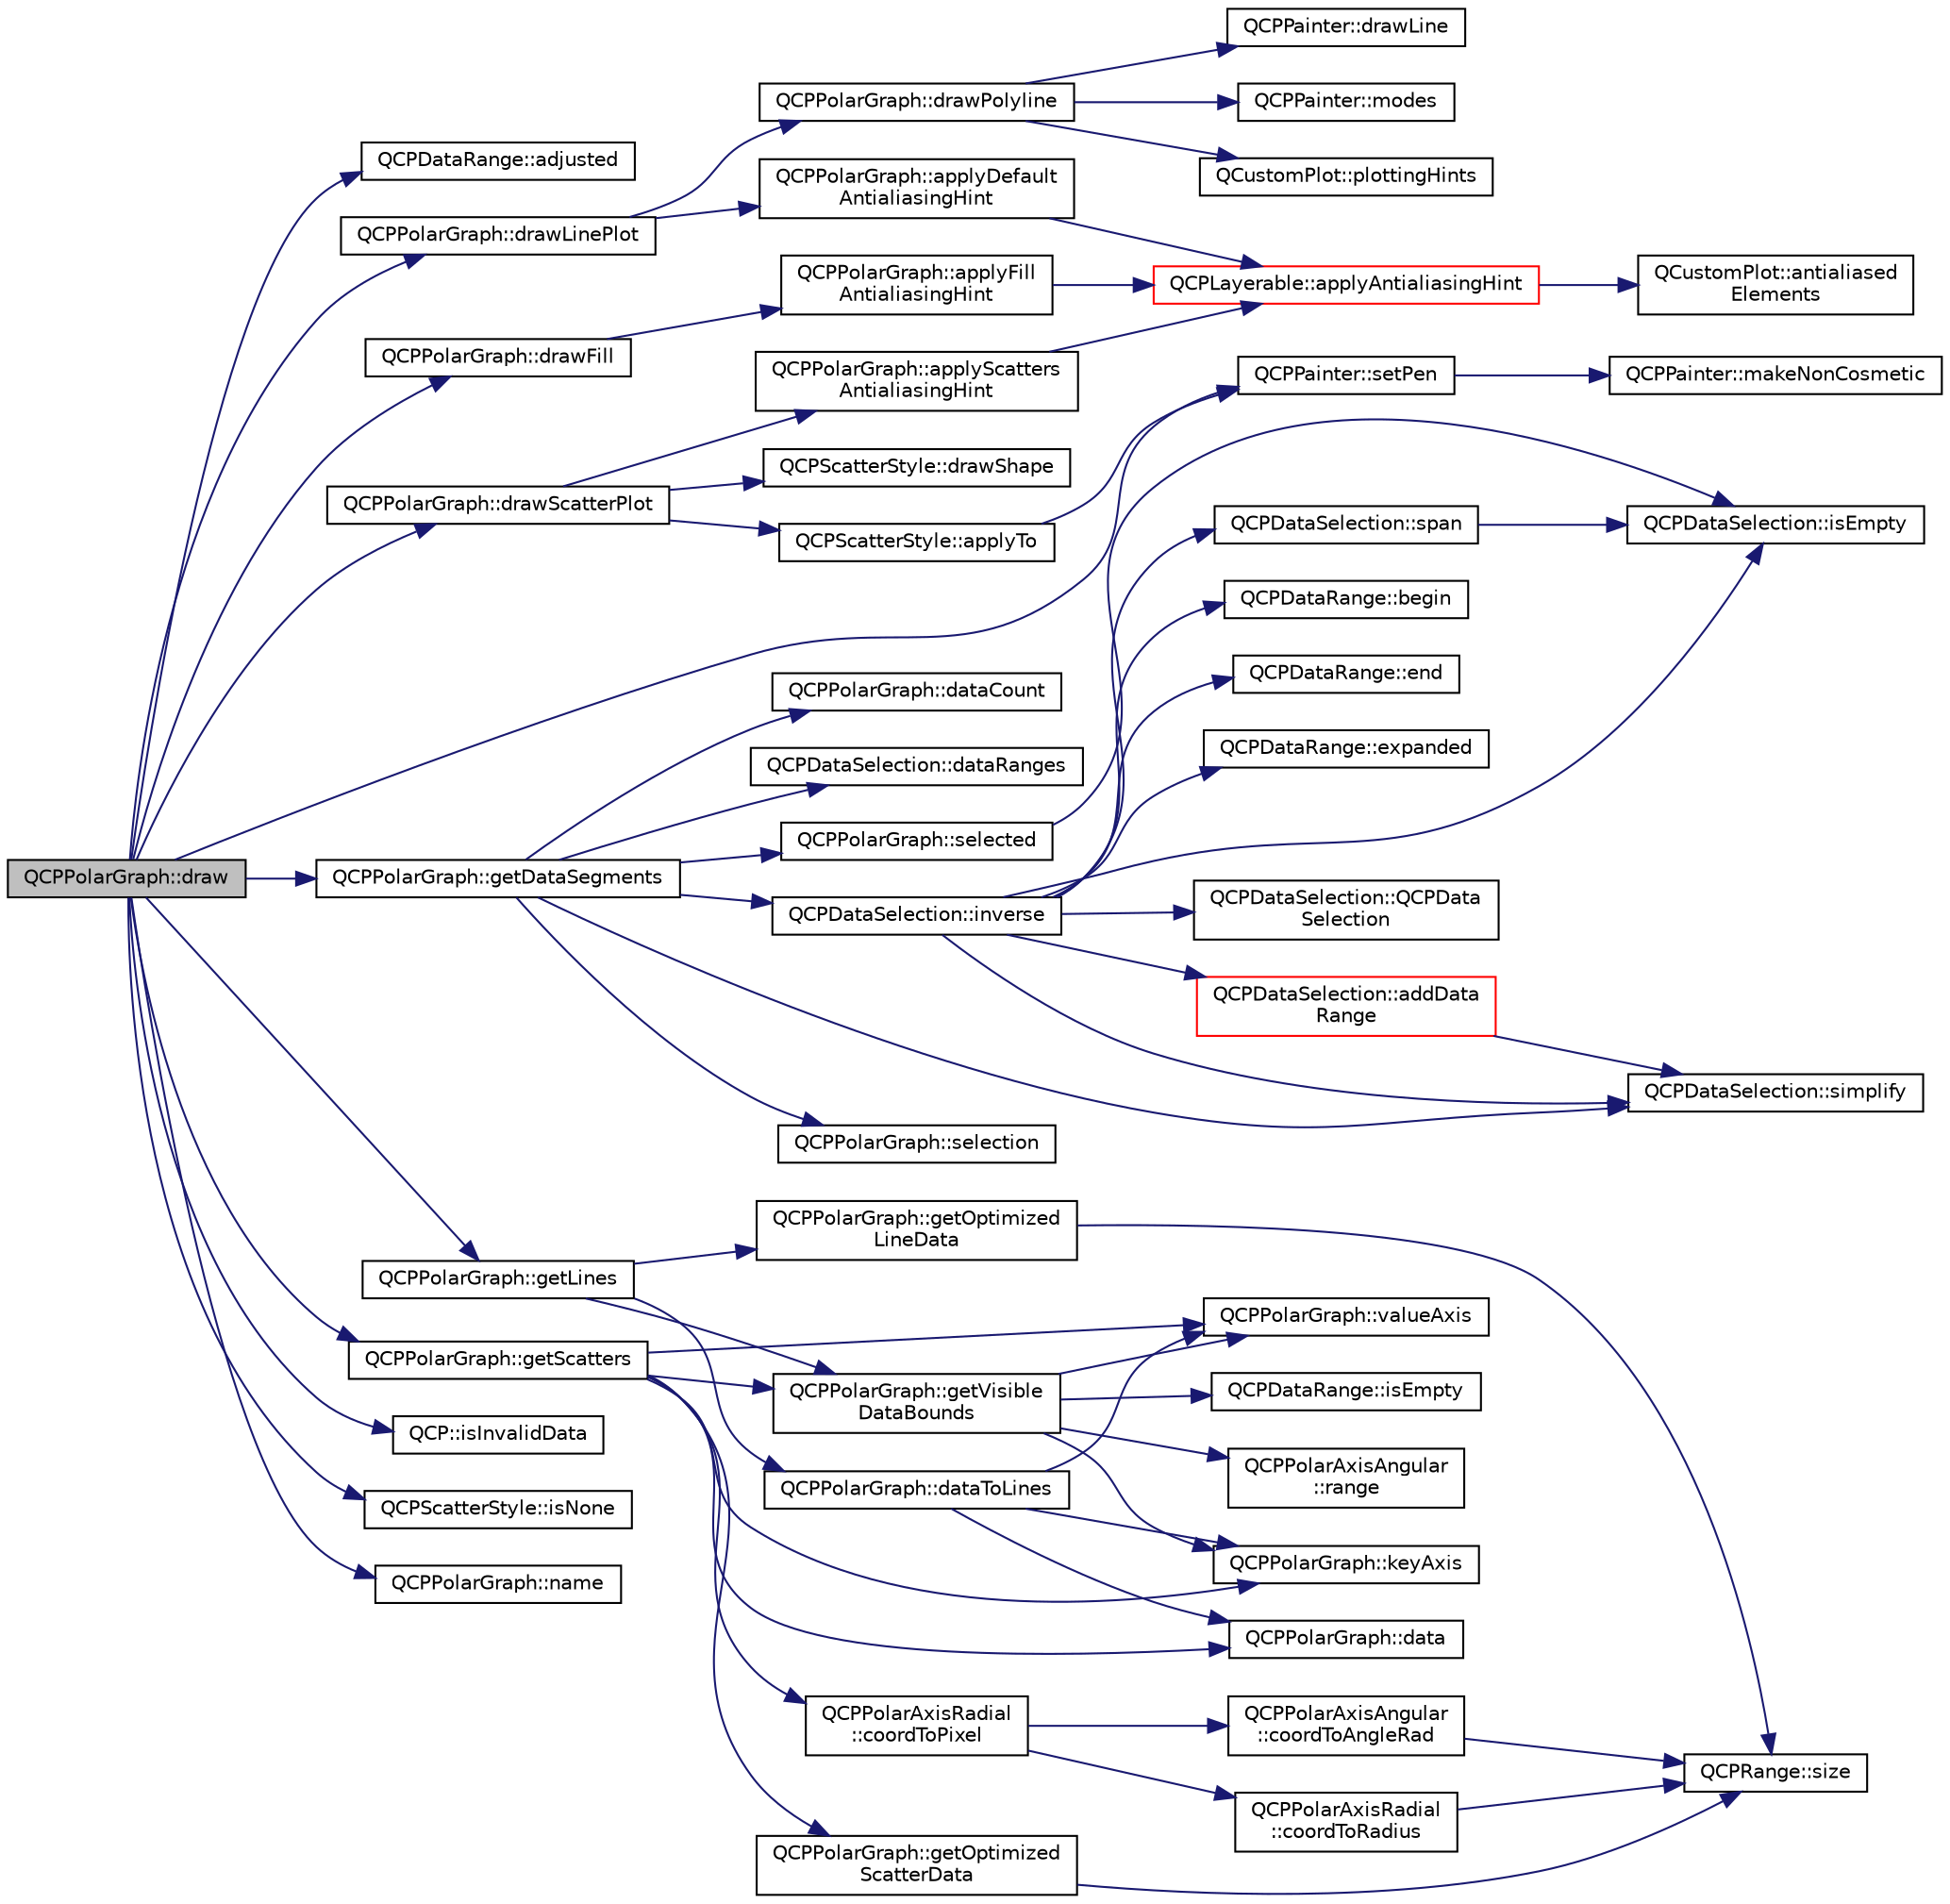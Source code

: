 digraph "QCPPolarGraph::draw"
{
 // LATEX_PDF_SIZE
  edge [fontname="Helvetica",fontsize="10",labelfontname="Helvetica",labelfontsize="10"];
  node [fontname="Helvetica",fontsize="10",shape=record];
  rankdir="LR";
  Node1 [label="QCPPolarGraph::draw",height=0.2,width=0.4,color="black", fillcolor="grey75", style="filled", fontcolor="black",tooltip=" "];
  Node1 -> Node2 [color="midnightblue",fontsize="10",style="solid",fontname="Helvetica"];
  Node2 [label="QCPDataRange::adjusted",height=0.2,width=0.4,color="black", fillcolor="white", style="filled",URL="$classQCPDataRange.html#a279ed36602b39607699dc5652bcaf813",tooltip=" "];
  Node1 -> Node3 [color="midnightblue",fontsize="10",style="solid",fontname="Helvetica"];
  Node3 [label="QCPPolarGraph::drawFill",height=0.2,width=0.4,color="black", fillcolor="white", style="filled",URL="$classQCPPolarGraph.html#a31a42c1816fb6896db565018c2443f74",tooltip=" "];
  Node3 -> Node4 [color="midnightblue",fontsize="10",style="solid",fontname="Helvetica"];
  Node4 [label="QCPPolarGraph::applyFill\lAntialiasingHint",height=0.2,width=0.4,color="black", fillcolor="white", style="filled",URL="$classQCPPolarGraph.html#a25f6da1b827ccbe8c94c7f77ed12ee01",tooltip=" "];
  Node4 -> Node5 [color="midnightblue",fontsize="10",style="solid",fontname="Helvetica"];
  Node5 [label="QCPLayerable::applyAntialiasingHint",height=0.2,width=0.4,color="red", fillcolor="white", style="filled",URL="$classQCPLayerable.html#acb663e375d2d36dc5c55021ee5a2119b",tooltip=" "];
  Node5 -> Node6 [color="midnightblue",fontsize="10",style="solid",fontname="Helvetica"];
  Node6 [label="QCustomPlot::antialiased\lElements",height=0.2,width=0.4,color="black", fillcolor="white", style="filled",URL="$classQCustomPlot.html#a631762eb183aceecee73d30e108641ee",tooltip=" "];
  Node1 -> Node9 [color="midnightblue",fontsize="10",style="solid",fontname="Helvetica"];
  Node9 [label="QCPPolarGraph::drawLinePlot",height=0.2,width=0.4,color="black", fillcolor="white", style="filled",URL="$classQCPPolarGraph.html#ad9f607151debb2978b4883743c83a2a8",tooltip=" "];
  Node9 -> Node10 [color="midnightblue",fontsize="10",style="solid",fontname="Helvetica"];
  Node10 [label="QCPPolarGraph::applyDefault\lAntialiasingHint",height=0.2,width=0.4,color="black", fillcolor="white", style="filled",URL="$classQCPPolarGraph.html#acc25e8bb9c15d27efdf1d9071bb1e74d",tooltip=" "];
  Node10 -> Node5 [color="midnightblue",fontsize="10",style="solid",fontname="Helvetica"];
  Node9 -> Node11 [color="midnightblue",fontsize="10",style="solid",fontname="Helvetica"];
  Node11 [label="QCPPolarGraph::drawPolyline",height=0.2,width=0.4,color="black", fillcolor="white", style="filled",URL="$classQCPPolarGraph.html#a20bf9db1ed01c787ce8b201485c71e7d",tooltip=" "];
  Node11 -> Node12 [color="midnightblue",fontsize="10",style="solid",fontname="Helvetica"];
  Node12 [label="QCPPainter::drawLine",height=0.2,width=0.4,color="black", fillcolor="white", style="filled",URL="$classQCPPainter.html#a0b4b1b9bd495e182c731774dc800e6e0",tooltip=" "];
  Node11 -> Node13 [color="midnightblue",fontsize="10",style="solid",fontname="Helvetica"];
  Node13 [label="QCPPainter::modes",height=0.2,width=0.4,color="black", fillcolor="white", style="filled",URL="$classQCPPainter.html#aef102658219b24165f7ee2aad1b9e48f",tooltip=" "];
  Node11 -> Node14 [color="midnightblue",fontsize="10",style="solid",fontname="Helvetica"];
  Node14 [label="QCustomPlot::plottingHints",height=0.2,width=0.4,color="black", fillcolor="white", style="filled",URL="$classQCustomPlot.html#ac724f4075822f74f7b676a790095b877",tooltip=" "];
  Node1 -> Node15 [color="midnightblue",fontsize="10",style="solid",fontname="Helvetica"];
  Node15 [label="QCPPolarGraph::drawScatterPlot",height=0.2,width=0.4,color="black", fillcolor="white", style="filled",URL="$classQCPPolarGraph.html#a4c02b5c9d9ae8cc3e01dffc880d3926d",tooltip=" "];
  Node15 -> Node16 [color="midnightblue",fontsize="10",style="solid",fontname="Helvetica"];
  Node16 [label="QCPPolarGraph::applyScatters\lAntialiasingHint",height=0.2,width=0.4,color="black", fillcolor="white", style="filled",URL="$classQCPPolarGraph.html#a7c1a02b4517ce13b64f580784dc9053e",tooltip=" "];
  Node16 -> Node5 [color="midnightblue",fontsize="10",style="solid",fontname="Helvetica"];
  Node15 -> Node17 [color="midnightblue",fontsize="10",style="solid",fontname="Helvetica"];
  Node17 [label="QCPScatterStyle::applyTo",height=0.2,width=0.4,color="black", fillcolor="white", style="filled",URL="$classQCPScatterStyle.html#afd8044ece445300499ca0dc164821e0f",tooltip=" "];
  Node17 -> Node18 [color="midnightblue",fontsize="10",style="solid",fontname="Helvetica"];
  Node18 [label="QCPPainter::setPen",height=0.2,width=0.4,color="black", fillcolor="white", style="filled",URL="$classQCPPainter.html#af9c7a4cd1791403901f8c5b82a150195",tooltip=" "];
  Node18 -> Node19 [color="midnightblue",fontsize="10",style="solid",fontname="Helvetica"];
  Node19 [label="QCPPainter::makeNonCosmetic",height=0.2,width=0.4,color="black", fillcolor="white", style="filled",URL="$classQCPPainter.html#a7e63fbcf47e35c6f2ecd11b8fef7c7d8",tooltip=" "];
  Node15 -> Node20 [color="midnightblue",fontsize="10",style="solid",fontname="Helvetica"];
  Node20 [label="QCPScatterStyle::drawShape",height=0.2,width=0.4,color="black", fillcolor="white", style="filled",URL="$classQCPScatterStyle.html#a89b5105e6027bfcbfeefed9d201b607c",tooltip=" "];
  Node1 -> Node21 [color="midnightblue",fontsize="10",style="solid",fontname="Helvetica"];
  Node21 [label="QCPPolarGraph::getDataSegments",height=0.2,width=0.4,color="black", fillcolor="white", style="filled",URL="$classQCPPolarGraph.html#a984e21a4d3189d3fce60a3b883a86752",tooltip=" "];
  Node21 -> Node22 [color="midnightblue",fontsize="10",style="solid",fontname="Helvetica"];
  Node22 [label="QCPPolarGraph::dataCount",height=0.2,width=0.4,color="black", fillcolor="white", style="filled",URL="$classQCPPolarGraph.html#a63e6054d6a646a79829e4f1db548c199",tooltip=" "];
  Node21 -> Node23 [color="midnightblue",fontsize="10",style="solid",fontname="Helvetica"];
  Node23 [label="QCPDataSelection::dataRanges",height=0.2,width=0.4,color="black", fillcolor="white", style="filled",URL="$classQCPDataSelection.html#ac3b1c5e7713d380cd9e447f4556b94da",tooltip=" "];
  Node21 -> Node24 [color="midnightblue",fontsize="10",style="solid",fontname="Helvetica"];
  Node24 [label="QCPDataSelection::inverse",height=0.2,width=0.4,color="black", fillcolor="white", style="filled",URL="$classQCPDataSelection.html#ae8097f4e4ffee7b1b5df27c93eb365db",tooltip=" "];
  Node24 -> Node25 [color="midnightblue",fontsize="10",style="solid",fontname="Helvetica"];
  Node25 [label="QCPDataSelection::addData\lRange",height=0.2,width=0.4,color="red", fillcolor="white", style="filled",URL="$classQCPDataSelection.html#a46740c5aa7b80ae9b2abf6985d61b74f",tooltip=" "];
  Node25 -> Node27 [color="midnightblue",fontsize="10",style="solid",fontname="Helvetica"];
  Node27 [label="QCPDataSelection::simplify",height=0.2,width=0.4,color="black", fillcolor="white", style="filled",URL="$classQCPDataSelection.html#a4a2fbad1a6e4d1dd26fdfdf88956f2a4",tooltip=" "];
  Node24 -> Node28 [color="midnightblue",fontsize="10",style="solid",fontname="Helvetica"];
  Node28 [label="QCPDataRange::begin",height=0.2,width=0.4,color="black", fillcolor="white", style="filled",URL="$classQCPDataRange.html#ae76d7eba9defdfafcd0fc41096793129",tooltip=" "];
  Node24 -> Node29 [color="midnightblue",fontsize="10",style="solid",fontname="Helvetica"];
  Node29 [label="QCPDataRange::end",height=0.2,width=0.4,color="black", fillcolor="white", style="filled",URL="$classQCPDataRange.html#aee1b20fb045929c3753ee2ce14af7630",tooltip=" "];
  Node24 -> Node30 [color="midnightblue",fontsize="10",style="solid",fontname="Helvetica"];
  Node30 [label="QCPDataRange::expanded",height=0.2,width=0.4,color="black", fillcolor="white", style="filled",URL="$classQCPDataRange.html#a36c8ad8acf177ffeb0a72c8d73030844",tooltip=" "];
  Node24 -> Node31 [color="midnightblue",fontsize="10",style="solid",fontname="Helvetica"];
  Node31 [label="QCPDataSelection::isEmpty",height=0.2,width=0.4,color="black", fillcolor="white", style="filled",URL="$classQCPDataSelection.html#a7f7526b475998dc0c3d6c376b24736c9",tooltip=" "];
  Node24 -> Node32 [color="midnightblue",fontsize="10",style="solid",fontname="Helvetica"];
  Node32 [label="QCPDataSelection::QCPData\lSelection",height=0.2,width=0.4,color="black", fillcolor="white", style="filled",URL="$classQCPDataSelection.html#a0e0b7faaec7df1a7c77dd6f4883cdf0d",tooltip=" "];
  Node24 -> Node27 [color="midnightblue",fontsize="10",style="solid",fontname="Helvetica"];
  Node24 -> Node33 [color="midnightblue",fontsize="10",style="solid",fontname="Helvetica"];
  Node33 [label="QCPDataSelection::span",height=0.2,width=0.4,color="black", fillcolor="white", style="filled",URL="$classQCPDataSelection.html#a890f9291e0b7f065747040de5d68ff7d",tooltip=" "];
  Node33 -> Node31 [color="midnightblue",fontsize="10",style="solid",fontname="Helvetica"];
  Node21 -> Node34 [color="midnightblue",fontsize="10",style="solid",fontname="Helvetica"];
  Node34 [label="QCPPolarGraph::selected",height=0.2,width=0.4,color="black", fillcolor="white", style="filled",URL="$classQCPPolarGraph.html#a66b61ef360f703084f3a8a24b5547c29",tooltip=" "];
  Node34 -> Node31 [color="midnightblue",fontsize="10",style="solid",fontname="Helvetica"];
  Node21 -> Node35 [color="midnightblue",fontsize="10",style="solid",fontname="Helvetica"];
  Node35 [label="QCPPolarGraph::selection",height=0.2,width=0.4,color="black", fillcolor="white", style="filled",URL="$classQCPPolarGraph.html#aec522b44d3944848f3151b280f782daa",tooltip=" "];
  Node21 -> Node27 [color="midnightblue",fontsize="10",style="solid",fontname="Helvetica"];
  Node1 -> Node36 [color="midnightblue",fontsize="10",style="solid",fontname="Helvetica"];
  Node36 [label="QCPPolarGraph::getLines",height=0.2,width=0.4,color="black", fillcolor="white", style="filled",URL="$classQCPPolarGraph.html#ae3ef86f65cf446fc46a012d3821fc7f7",tooltip=" "];
  Node36 -> Node37 [color="midnightblue",fontsize="10",style="solid",fontname="Helvetica"];
  Node37 [label="QCPPolarGraph::dataToLines",height=0.2,width=0.4,color="black", fillcolor="white", style="filled",URL="$classQCPPolarGraph.html#a2cf5f03ca826775f86b238bca57515c5",tooltip=" "];
  Node37 -> Node38 [color="midnightblue",fontsize="10",style="solid",fontname="Helvetica"];
  Node38 [label="QCPPolarGraph::data",height=0.2,width=0.4,color="black", fillcolor="white", style="filled",URL="$classQCPPolarGraph.html#a038e3bc4f48c9e280f02978bee6e9c03",tooltip=" "];
  Node37 -> Node39 [color="midnightblue",fontsize="10",style="solid",fontname="Helvetica"];
  Node39 [label="QCPPolarGraph::keyAxis",height=0.2,width=0.4,color="black", fillcolor="white", style="filled",URL="$classQCPPolarGraph.html#a4a4f714e9e47a59806180ec087eb6262",tooltip=" "];
  Node37 -> Node40 [color="midnightblue",fontsize="10",style="solid",fontname="Helvetica"];
  Node40 [label="QCPPolarGraph::valueAxis",height=0.2,width=0.4,color="black", fillcolor="white", style="filled",URL="$classQCPPolarGraph.html#a0dd08cc1a5fd2d66792c927313cda5d4",tooltip=" "];
  Node36 -> Node41 [color="midnightblue",fontsize="10",style="solid",fontname="Helvetica"];
  Node41 [label="QCPPolarGraph::getOptimized\lLineData",height=0.2,width=0.4,color="black", fillcolor="white", style="filled",URL="$classQCPPolarGraph.html#acf991830f9069751c7a1ba9a79deea43",tooltip=" "];
  Node41 -> Node42 [color="midnightblue",fontsize="10",style="solid",fontname="Helvetica"];
  Node42 [label="QCPRange::size",height=0.2,width=0.4,color="black", fillcolor="white", style="filled",URL="$classQCPRange.html#a62326e7cc4316b96df6a60813230e63f",tooltip=" "];
  Node36 -> Node43 [color="midnightblue",fontsize="10",style="solid",fontname="Helvetica"];
  Node43 [label="QCPPolarGraph::getVisible\lDataBounds",height=0.2,width=0.4,color="black", fillcolor="white", style="filled",URL="$classQCPPolarGraph.html#a6b2a1108806a35ce537ce11c89478877",tooltip=" "];
  Node43 -> Node44 [color="midnightblue",fontsize="10",style="solid",fontname="Helvetica"];
  Node44 [label="QCPDataRange::isEmpty",height=0.2,width=0.4,color="black", fillcolor="white", style="filled",URL="$classQCPDataRange.html#ac32e53fc05d6cd2eac96b96a7265d3b8",tooltip=" "];
  Node43 -> Node39 [color="midnightblue",fontsize="10",style="solid",fontname="Helvetica"];
  Node43 -> Node45 [color="midnightblue",fontsize="10",style="solid",fontname="Helvetica"];
  Node45 [label="QCPPolarAxisAngular\l::range",height=0.2,width=0.4,color="black", fillcolor="white", style="filled",URL="$classQCPPolarAxisAngular.html#a6f9155eec81c0e3f9194a78dda3a70da",tooltip=" "];
  Node43 -> Node40 [color="midnightblue",fontsize="10",style="solid",fontname="Helvetica"];
  Node1 -> Node46 [color="midnightblue",fontsize="10",style="solid",fontname="Helvetica"];
  Node46 [label="QCPPolarGraph::getScatters",height=0.2,width=0.4,color="black", fillcolor="white", style="filled",URL="$classQCPPolarGraph.html#ad6330a4bcd3c3263047ac05eaca3711f",tooltip=" "];
  Node46 -> Node47 [color="midnightblue",fontsize="10",style="solid",fontname="Helvetica"];
  Node47 [label="QCPPolarAxisRadial\l::coordToPixel",height=0.2,width=0.4,color="black", fillcolor="white", style="filled",URL="$classQCPPolarAxisRadial.html#aefdabcfe67456fad76fdf9733e8d444e",tooltip=" "];
  Node47 -> Node48 [color="midnightblue",fontsize="10",style="solid",fontname="Helvetica"];
  Node48 [label="QCPPolarAxisAngular\l::coordToAngleRad",height=0.2,width=0.4,color="black", fillcolor="white", style="filled",URL="$classQCPPolarAxisAngular.html#adcf5f87f947e7eed1cc76548911d9760",tooltip=" "];
  Node48 -> Node42 [color="midnightblue",fontsize="10",style="solid",fontname="Helvetica"];
  Node47 -> Node49 [color="midnightblue",fontsize="10",style="solid",fontname="Helvetica"];
  Node49 [label="QCPPolarAxisRadial\l::coordToRadius",height=0.2,width=0.4,color="black", fillcolor="white", style="filled",URL="$classQCPPolarAxisRadial.html#a1e36010478515adb6dd245ef74060868",tooltip=" "];
  Node49 -> Node42 [color="midnightblue",fontsize="10",style="solid",fontname="Helvetica"];
  Node46 -> Node38 [color="midnightblue",fontsize="10",style="solid",fontname="Helvetica"];
  Node46 -> Node50 [color="midnightblue",fontsize="10",style="solid",fontname="Helvetica"];
  Node50 [label="QCPPolarGraph::getOptimized\lScatterData",height=0.2,width=0.4,color="black", fillcolor="white", style="filled",URL="$classQCPPolarGraph.html#a607f1e7d041b009e75e52fc221e2fd29",tooltip=" "];
  Node50 -> Node42 [color="midnightblue",fontsize="10",style="solid",fontname="Helvetica"];
  Node46 -> Node43 [color="midnightblue",fontsize="10",style="solid",fontname="Helvetica"];
  Node46 -> Node39 [color="midnightblue",fontsize="10",style="solid",fontname="Helvetica"];
  Node46 -> Node40 [color="midnightblue",fontsize="10",style="solid",fontname="Helvetica"];
  Node1 -> Node51 [color="midnightblue",fontsize="10",style="solid",fontname="Helvetica"];
  Node51 [label="QCP::isInvalidData",height=0.2,width=0.4,color="black", fillcolor="white", style="filled",URL="$namespaceQCP.html#a07ab701c05329089f933b9cae2638a63",tooltip=" "];
  Node1 -> Node52 [color="midnightblue",fontsize="10",style="solid",fontname="Helvetica"];
  Node52 [label="QCPScatterStyle::isNone",height=0.2,width=0.4,color="black", fillcolor="white", style="filled",URL="$classQCPScatterStyle.html#a72db6bcb1e1abd6e53c1315dd3dea7e4",tooltip=" "];
  Node1 -> Node53 [color="midnightblue",fontsize="10",style="solid",fontname="Helvetica"];
  Node53 [label="QCPPolarGraph::name",height=0.2,width=0.4,color="black", fillcolor="white", style="filled",URL="$classQCPPolarGraph.html#a2688b7f85cb4f1efe9a0646f6ac86f96",tooltip=" "];
  Node1 -> Node18 [color="midnightblue",fontsize="10",style="solid",fontname="Helvetica"];
}
